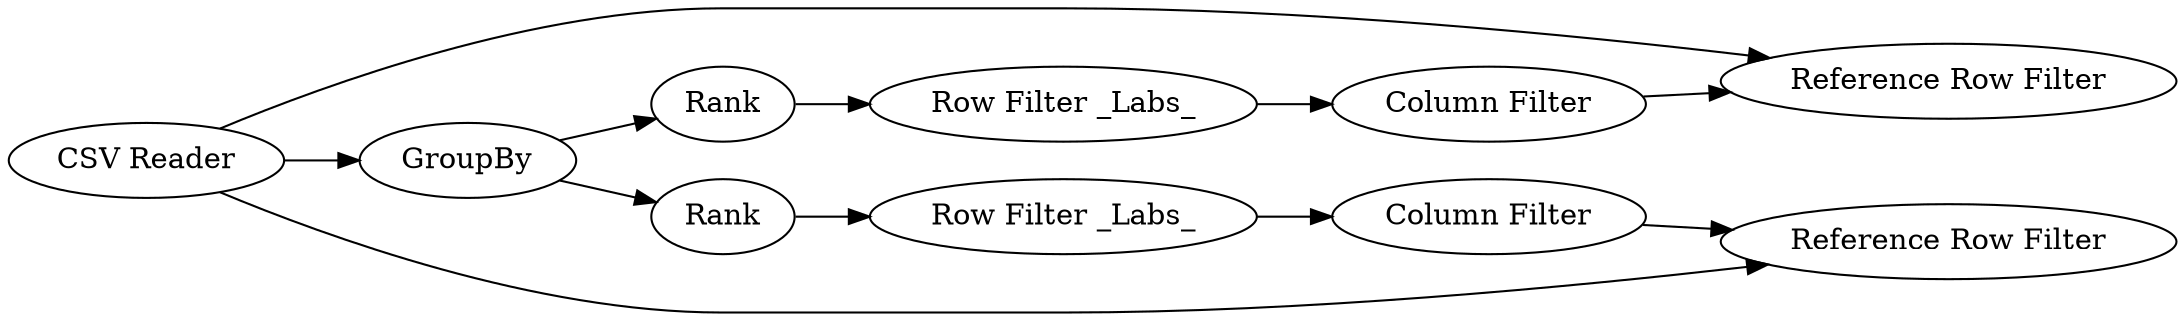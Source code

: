 digraph {
	1 -> 2
	8 -> 10
	2 -> 4
	1 -> 10
	3 -> 5
	5 -> 7
	1 -> 9
	2 -> 3
	7 -> 9
	4 -> 6
	6 -> 8
	5 [label="Row Filter _Labs_"]
	1 [label="CSV Reader"]
	7 [label="Column Filter"]
	9 [label="Reference Row Filter"]
	4 [label=Rank]
	6 [label="Row Filter _Labs_"]
	8 [label="Column Filter"]
	3 [label=Rank]
	2 [label=GroupBy]
	10 [label="Reference Row Filter"]
	rankdir=LR
}
